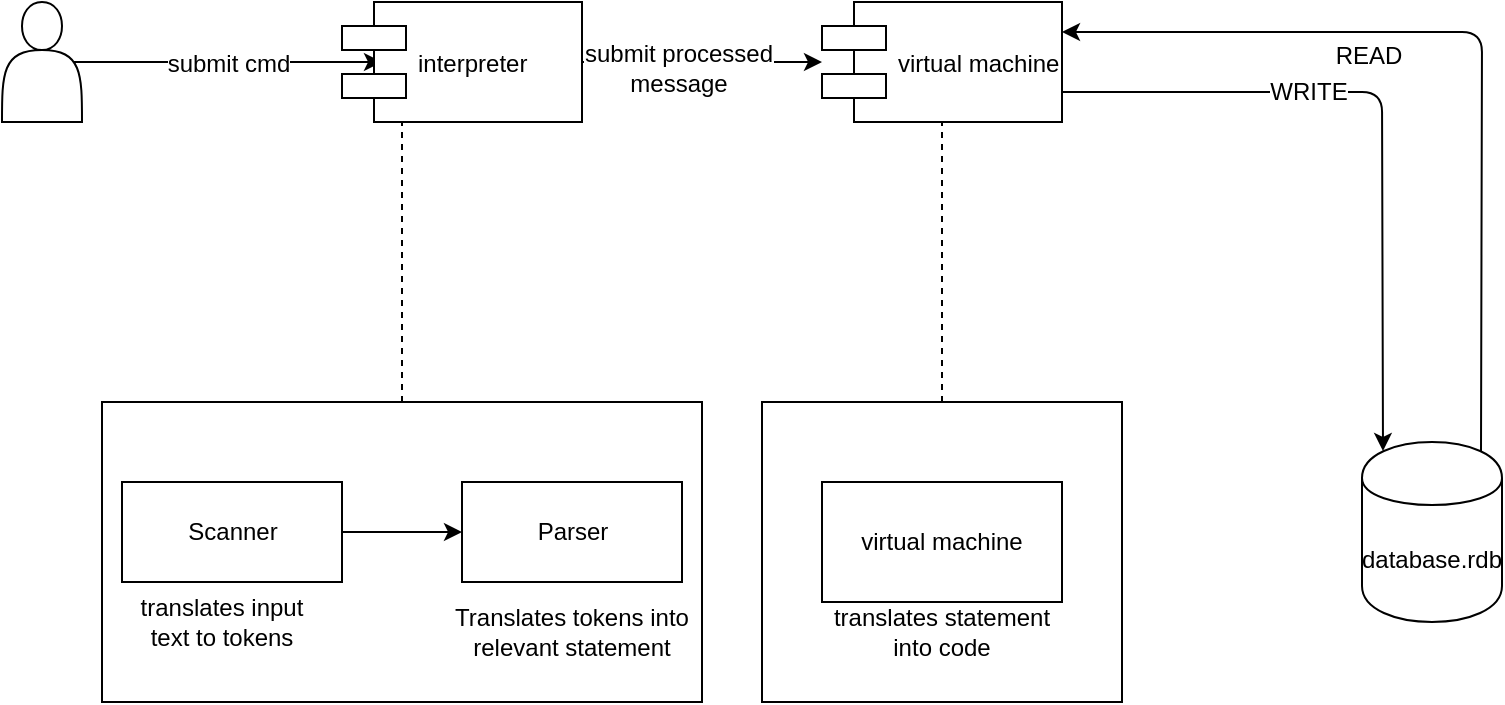<mxfile version="12.2.4" pages="1"><diagram id="3JVFrKLMSHBcyPVrnCMy" name="Page-1"><mxGraphModel dx="1055" dy="573" grid="1" gridSize="10" guides="1" tooltips="1" connect="1" arrows="1" fold="1" page="1" pageScale="1" pageWidth="1100" pageHeight="850" math="0" shadow="0"><root><mxCell id="0"/><mxCell id="1" parent="0"/><mxCell id="8" style="edgeStyle=orthogonalEdgeStyle;rounded=0;orthogonalLoop=1;jettySize=auto;html=1;exitX=0.9;exitY=0.5;exitDx=0;exitDy=0;exitPerimeter=0;" parent="1" source="2" edge="1"><mxGeometry relative="1" as="geometry"><mxPoint x="365" y="105" as="targetPoint"/></mxGeometry></mxCell><mxCell id="12" value="submit cmd" style="text;html=1;resizable=0;points=[];align=center;verticalAlign=middle;labelBackgroundColor=#ffffff;" parent="8" vertex="1" connectable="0"><mxGeometry x="0.167" y="-3" relative="1" as="geometry"><mxPoint x="-13" y="-3" as="offset"/></mxGeometry></mxCell><mxCell id="2" value="" style="shape=actor;whiteSpace=wrap;html=1;" parent="1" vertex="1"><mxGeometry x="175" y="75" width="40" height="60" as="geometry"/></mxCell><mxCell id="9" value="" style="edgeStyle=orthogonalEdgeStyle;rounded=0;orthogonalLoop=1;jettySize=auto;html=1;" parent="1" source="3" target="4" edge="1"><mxGeometry relative="1" as="geometry"/></mxCell><mxCell id="13" value="submit processed&lt;br&gt;message" style="text;html=1;resizable=0;points=[];align=center;verticalAlign=middle;labelBackgroundColor=#ffffff;" parent="9" vertex="1" connectable="0"><mxGeometry x="-0.209" y="-3" relative="1" as="geometry"><mxPoint as="offset"/></mxGeometry></mxCell><mxCell id="3" value="interpreter" style="shape=component;align=left;spacingLeft=36;" parent="1" vertex="1"><mxGeometry x="345" y="75" width="120" height="60" as="geometry"/></mxCell><mxCell id="4" value="virtual machine" style="shape=component;align=left;spacingLeft=36;" parent="1" vertex="1"><mxGeometry x="585" y="75" width="120" height="60" as="geometry"/></mxCell><mxCell id="5" value="" style="endArrow=classic;html=1;exitX=1;exitY=0.75;exitDx=0;exitDy=0;entryX=0.15;entryY=0.05;entryDx=0;entryDy=0;entryPerimeter=0;" parent="1" source="4" target="6" edge="1"><mxGeometry width="50" height="50" relative="1" as="geometry"><mxPoint x="700" y="135" as="sourcePoint"/><mxPoint x="905" y="120" as="targetPoint"/><Array as="points"><mxPoint x="865" y="120"/></Array></mxGeometry></mxCell><mxCell id="10" value="WRITE" style="text;html=1;resizable=0;points=[];align=center;verticalAlign=middle;labelBackgroundColor=#ffffff;" parent="5" vertex="1" connectable="0"><mxGeometry x="-0.277" relative="1" as="geometry"><mxPoint as="offset"/></mxGeometry></mxCell><mxCell id="6" value="database.rdb" style="shape=cylinder;whiteSpace=wrap;html=1;boundedLbl=1;backgroundOutline=1;" parent="1" vertex="1"><mxGeometry x="855" y="295" width="70" height="90" as="geometry"/></mxCell><mxCell id="7" value="" style="endArrow=classic;html=1;exitX=0.85;exitY=0.05;exitDx=0;exitDy=0;exitPerimeter=0;entryX=1;entryY=0.25;entryDx=0;entryDy=0;" parent="1" source="6" target="4" edge="1"><mxGeometry width="50" height="50" relative="1" as="geometry"><mxPoint x="915" y="205" as="sourcePoint"/><mxPoint x="965" y="155" as="targetPoint"/><Array as="points"><mxPoint x="915" y="90"/></Array></mxGeometry></mxCell><mxCell id="11" value="READ" style="text;html=1;resizable=0;points=[];align=center;verticalAlign=middle;labelBackgroundColor=#ffffff;" parent="7" vertex="1" connectable="0"><mxGeometry x="-0.068" y="58" relative="1" as="geometry"><mxPoint x="1" y="-2" as="offset"/></mxGeometry></mxCell><mxCell id="14" value="" style="html=1;" parent="1" vertex="1"><mxGeometry x="225" y="275" width="300" height="150" as="geometry"/></mxCell><mxCell id="15" value="Scanner" style="html=1;" parent="1" vertex="1"><mxGeometry x="235" y="315" width="110" height="50" as="geometry"/></mxCell><mxCell id="17" value="Parser" style="html=1;" parent="1" vertex="1"><mxGeometry x="405" y="315" width="110" height="50" as="geometry"/></mxCell><mxCell id="18" value="" style="endArrow=classic;html=1;exitX=1;exitY=0.5;exitDx=0;exitDy=0;" parent="1" source="15" target="17" edge="1"><mxGeometry width="50" height="50" relative="1" as="geometry"><mxPoint x="205" y="475" as="sourcePoint"/><mxPoint x="255" y="425" as="targetPoint"/></mxGeometry></mxCell><mxCell id="19" value="" style="endArrow=none;dashed=1;html=1;entryX=0.25;entryY=1;entryDx=0;entryDy=0;exitX=0.5;exitY=0;exitDx=0;exitDy=0;" parent="1" source="14" target="3" edge="1"><mxGeometry width="50" height="50" relative="1" as="geometry"><mxPoint x="215" y="475" as="sourcePoint"/><mxPoint x="265" y="425" as="targetPoint"/></mxGeometry></mxCell><mxCell id="20" value="translates input text to tokens" style="text;html=1;strokeColor=none;fillColor=none;align=center;verticalAlign=middle;whiteSpace=wrap;rounded=0;" parent="1" vertex="1"><mxGeometry x="235" y="375" width="100" height="20" as="geometry"/></mxCell><mxCell id="21" value="Translates tokens into relevant statement" style="text;html=1;strokeColor=none;fillColor=none;align=center;verticalAlign=middle;whiteSpace=wrap;rounded=0;" parent="1" vertex="1"><mxGeometry x="390" y="380" width="140" height="20" as="geometry"/></mxCell><mxCell id="22" value="" style="rounded=0;whiteSpace=wrap;html=1;" parent="1" vertex="1"><mxGeometry x="555" y="275" width="180" height="150" as="geometry"/></mxCell><mxCell id="23" value="virtual machine" style="rounded=0;whiteSpace=wrap;html=1;" parent="1" vertex="1"><mxGeometry x="585" y="315" width="120" height="60" as="geometry"/></mxCell><mxCell id="24" value="translates statement into code" style="text;html=1;strokeColor=none;fillColor=none;align=center;verticalAlign=middle;whiteSpace=wrap;rounded=0;" parent="1" vertex="1"><mxGeometry x="585" y="380" width="120" height="20" as="geometry"/></mxCell><mxCell id="25" value="" style="endArrow=none;dashed=1;html=1;entryX=0.5;entryY=1;entryDx=0;entryDy=0;exitX=0.5;exitY=0;exitDx=0;exitDy=0;" parent="1" source="22" target="4" edge="1"><mxGeometry width="50" height="50" relative="1" as="geometry"><mxPoint x="665" y="275" as="sourcePoint"/><mxPoint x="715" y="225" as="targetPoint"/></mxGeometry></mxCell></root></mxGraphModel></diagram></mxfile>